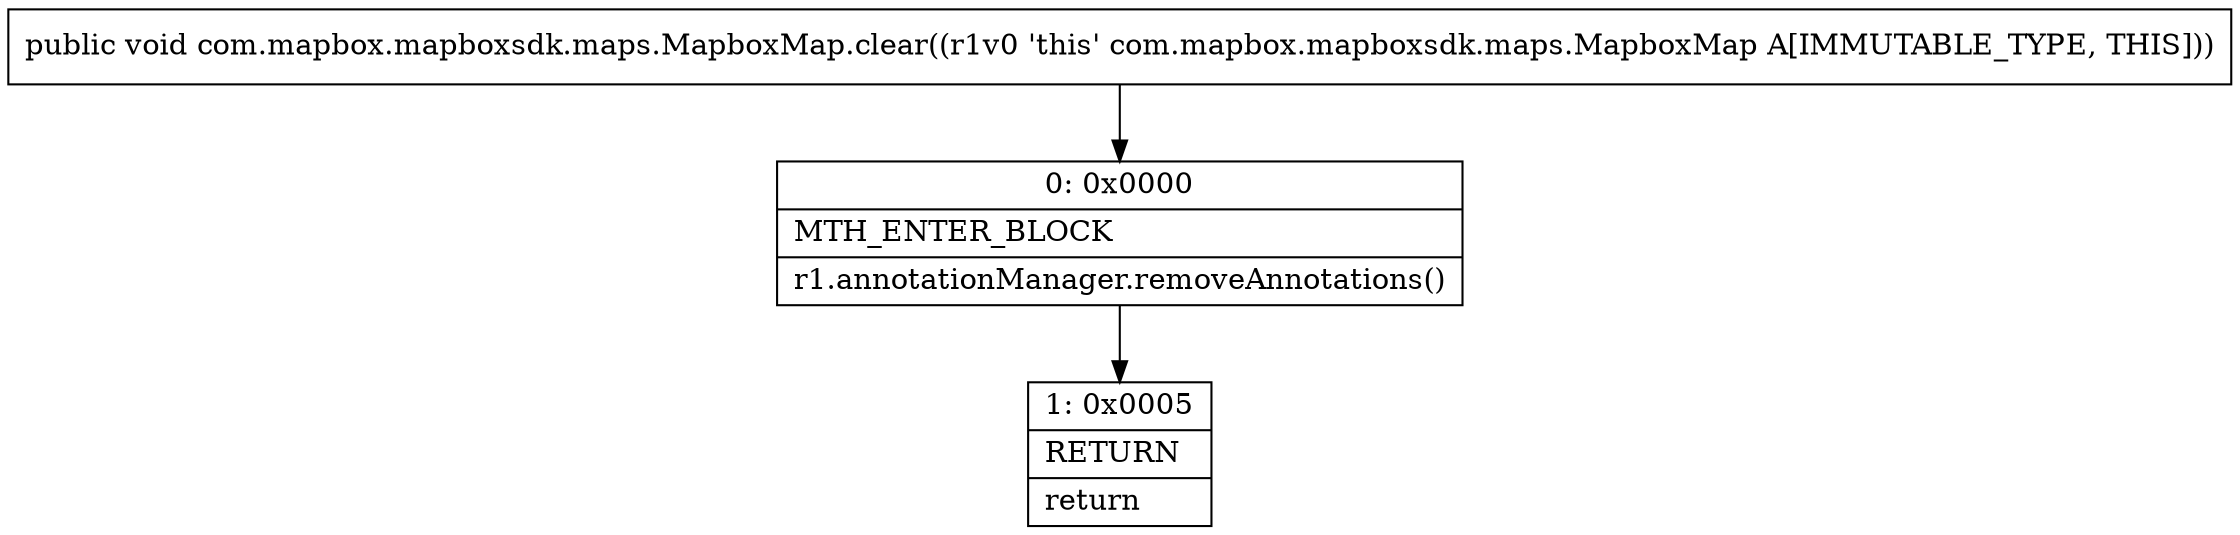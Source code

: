 digraph "CFG forcom.mapbox.mapboxsdk.maps.MapboxMap.clear()V" {
Node_0 [shape=record,label="{0\:\ 0x0000|MTH_ENTER_BLOCK\l|r1.annotationManager.removeAnnotations()\l}"];
Node_1 [shape=record,label="{1\:\ 0x0005|RETURN\l|return\l}"];
MethodNode[shape=record,label="{public void com.mapbox.mapboxsdk.maps.MapboxMap.clear((r1v0 'this' com.mapbox.mapboxsdk.maps.MapboxMap A[IMMUTABLE_TYPE, THIS])) }"];
MethodNode -> Node_0;
Node_0 -> Node_1;
}

